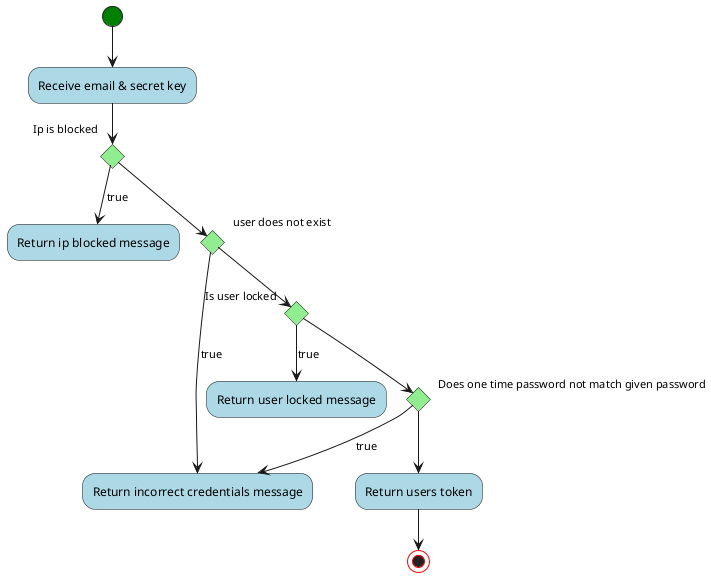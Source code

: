 @startuml Verify new login location

skinparam activity {
    BackgroundColor lightblue
    
    StartColor green
    EndColor red
    
    diamondBackgroundColor lightgreen
}


(*) --> "Receive email & secret key"

if "Ip is blocked" then
	-->[true] "Return ip blocked message"
else
	if "user does not exist" then
		-->[true] "Return incorrect credentials message"
	else
		if "Is user locked" then
			-->[true] "Return user locked message"
		else
			if "Does one time password not match given password" then
				-->[true] "Return incorrect credentials message"
			else
				-->"Return users token"
			end if
		end if
	end if
end if

-->(*)

@enduml
